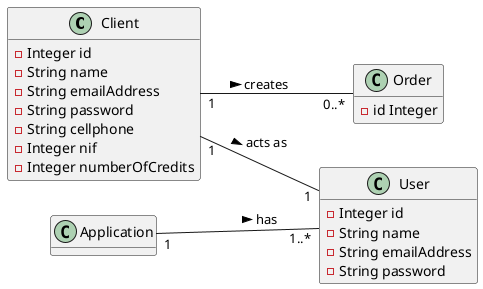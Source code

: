 @startuml
hide methods
left to right direction

class Client {
    -Integer id
    -String name
    -String emailAddress
    -String password
    -String cellphone
    -Integer nif
    -Integer numberOfCredits
}


class Order {
    - id Integer
}

class Application {

}

class User {
    -Integer id
    -String name
    -String emailAddress
    -String password
}


Client "1" -- "0..*" Order: creates >
Client "1" -- "1" User: acts as >
Application "1" -- "1..*" User: has >

@enduml

